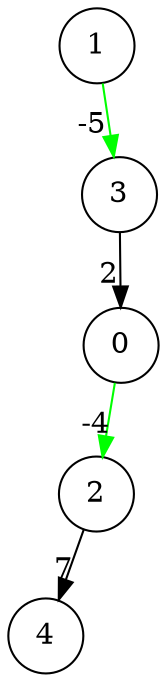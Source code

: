 digraph G{ 
layout=neato
	node[shape="circle"]
3 -> 0 [label="2", color=black]
0 -> 2 [label="-4", color=green]
1 -> 3 [label="-5", color=green]
2 -> 4 [label="7", color=black]
}